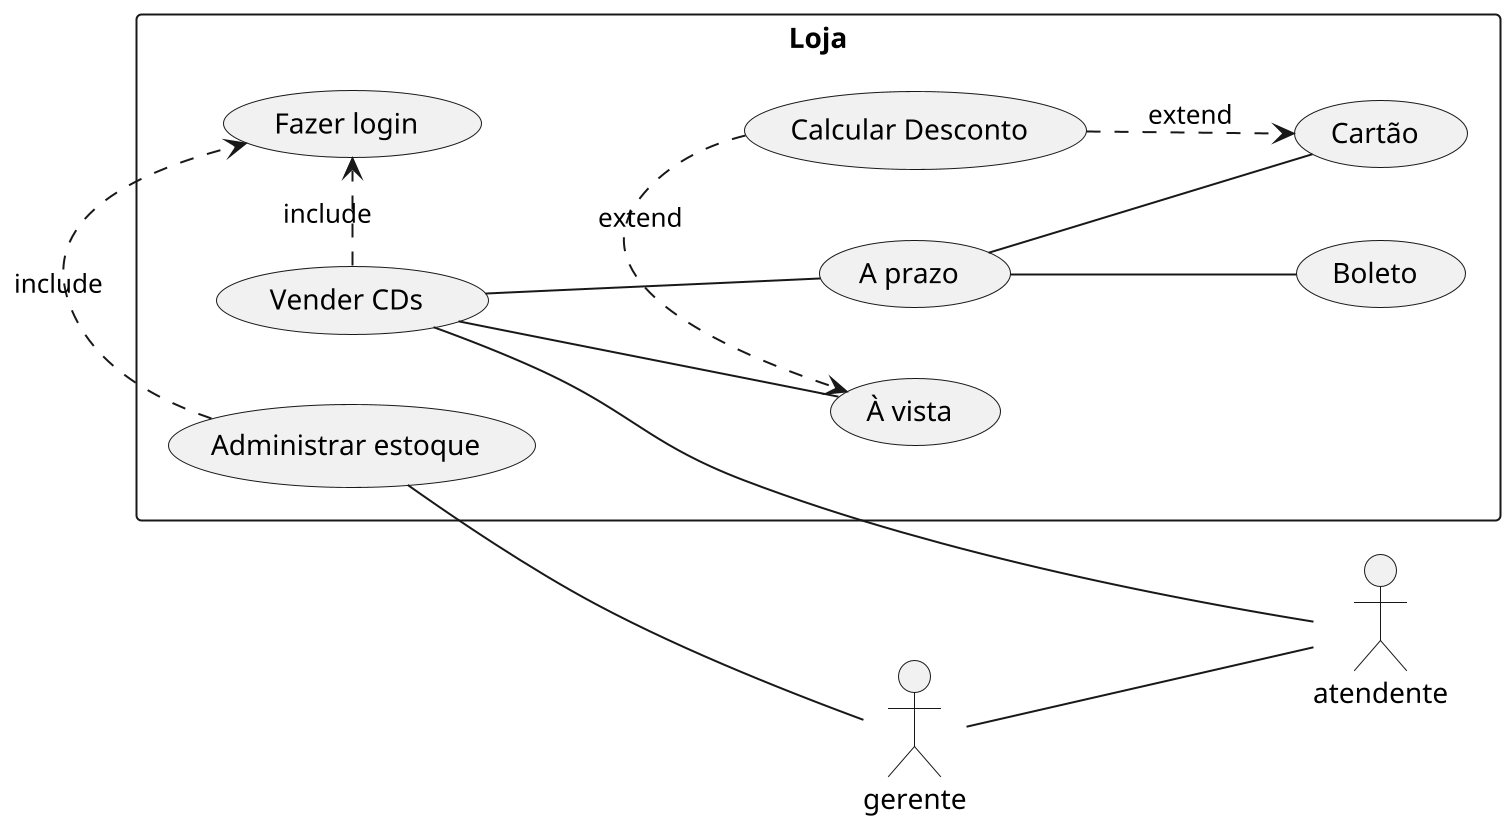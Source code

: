@startuml
scale 2
left to right direction
skinparam PackageStyle rect

actor atendente  
actor gerente 

rectangle Loja {
    (Vender CDs) -- atendente
    (Vender CDs) -- (A prazo)
    (Vender CDs) -- (À vista)
    (A prazo) -- (Boleto)
    (A prazo) -- (Cartão)
    (Calcular Desconto).> (Cartão): extend
    (Calcular Desconto).> (À vista): extend

    (Administrar estoque) -- gerente
    (Administrar estoque).> (Fazer login): include
    (Vender CDs).> (Fazer login): include
    gerente -- atendente
}

@enduml